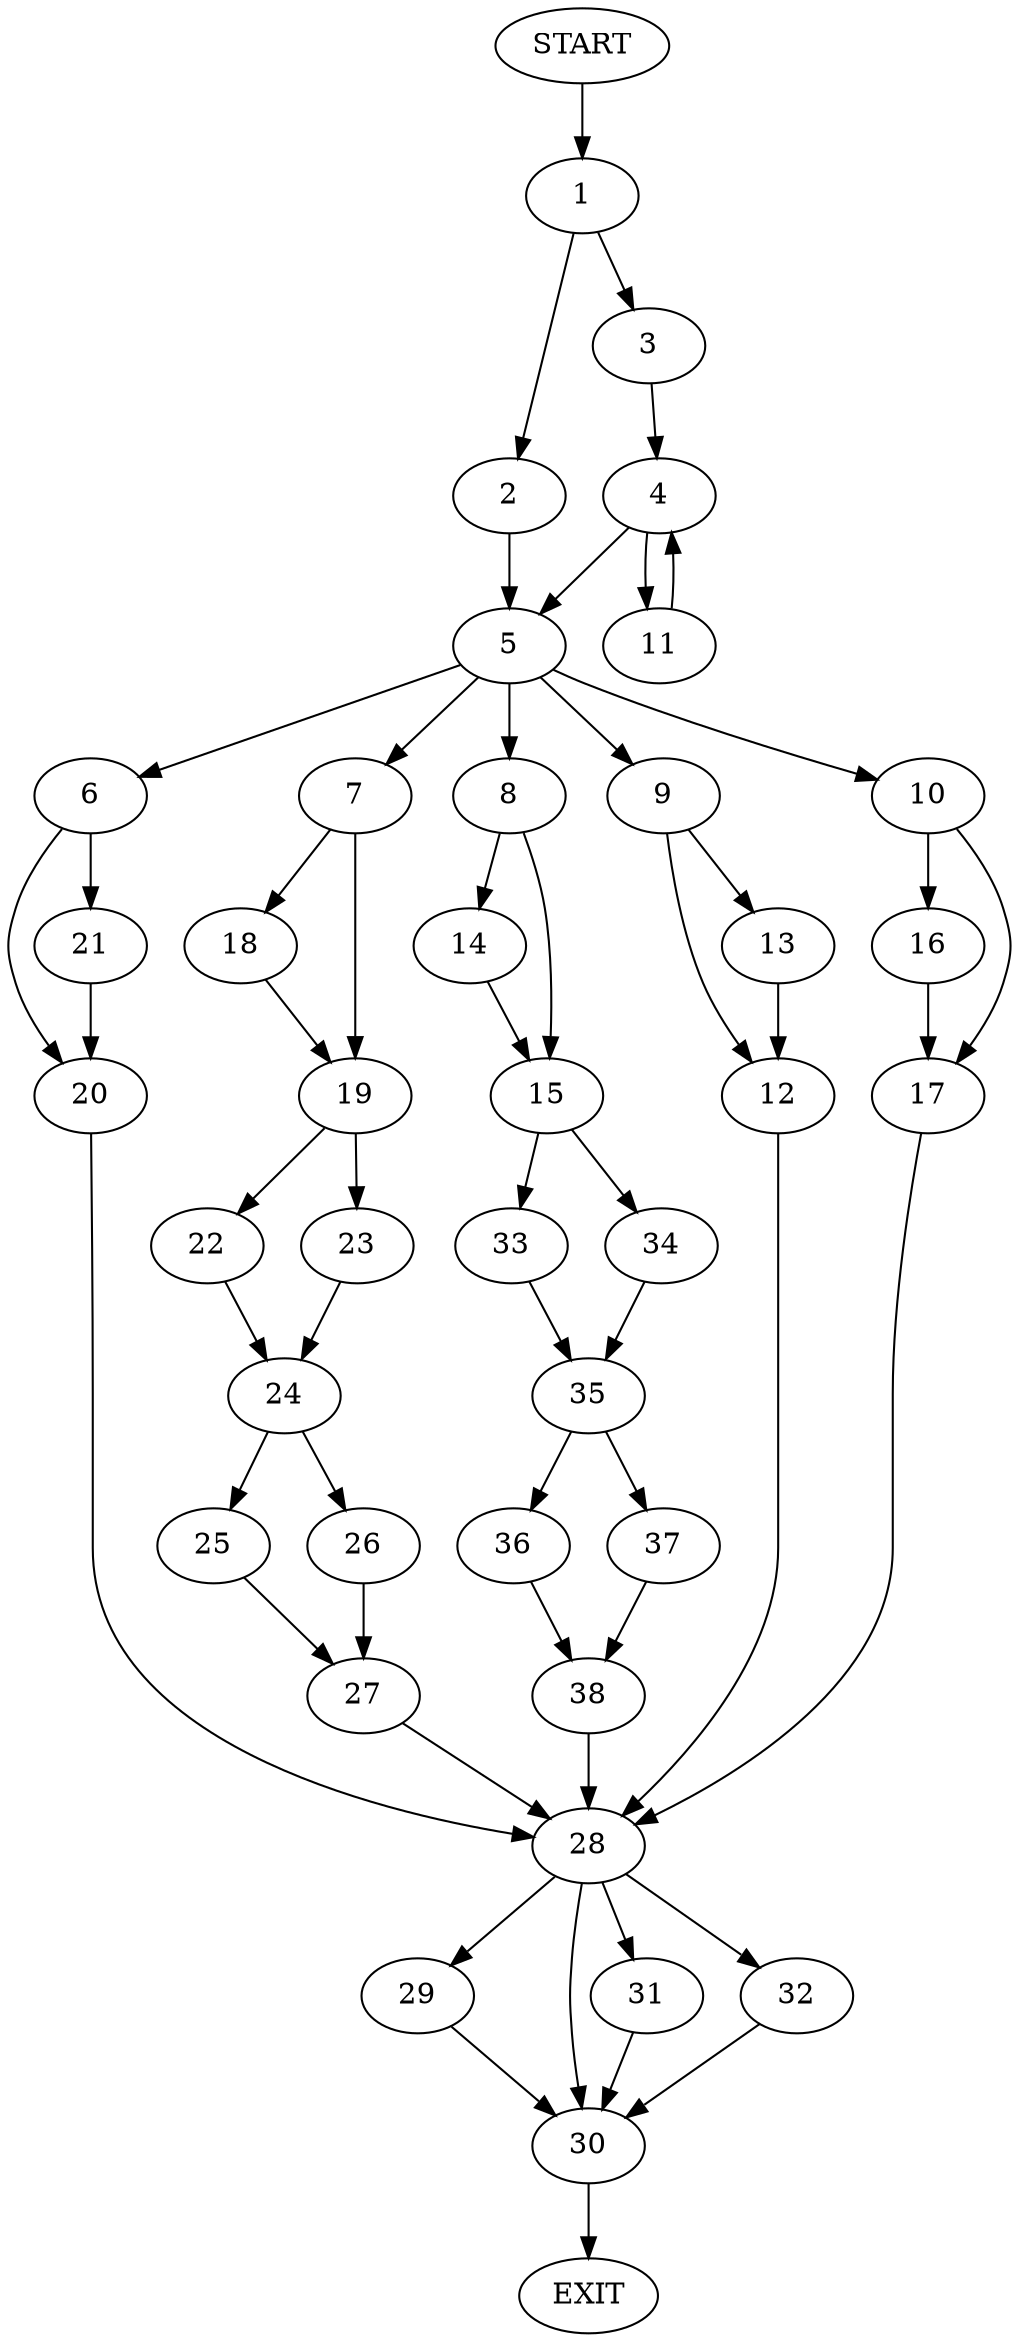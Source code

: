 digraph {
0 [label="START"]
39 [label="EXIT"]
0 -> 1
1 -> 2
1 -> 3
3 -> 4
2 -> 5
5 -> 6
5 -> 7
5 -> 8
5 -> 9
5 -> 10
4 -> 5
4 -> 11
11 -> 4
9 -> 12
9 -> 13
8 -> 14
8 -> 15
10 -> 16
10 -> 17
7 -> 18
7 -> 19
6 -> 20
6 -> 21
18 -> 19
19 -> 22
19 -> 23
23 -> 24
22 -> 24
24 -> 25
24 -> 26
26 -> 27
25 -> 27
27 -> 28
28 -> 29
28 -> 30
28 -> 31
28 -> 32
12 -> 28
13 -> 12
17 -> 28
16 -> 17
14 -> 15
15 -> 33
15 -> 34
33 -> 35
34 -> 35
35 -> 36
35 -> 37
37 -> 38
36 -> 38
38 -> 28
20 -> 28
21 -> 20
32 -> 30
29 -> 30
31 -> 30
30 -> 39
}
